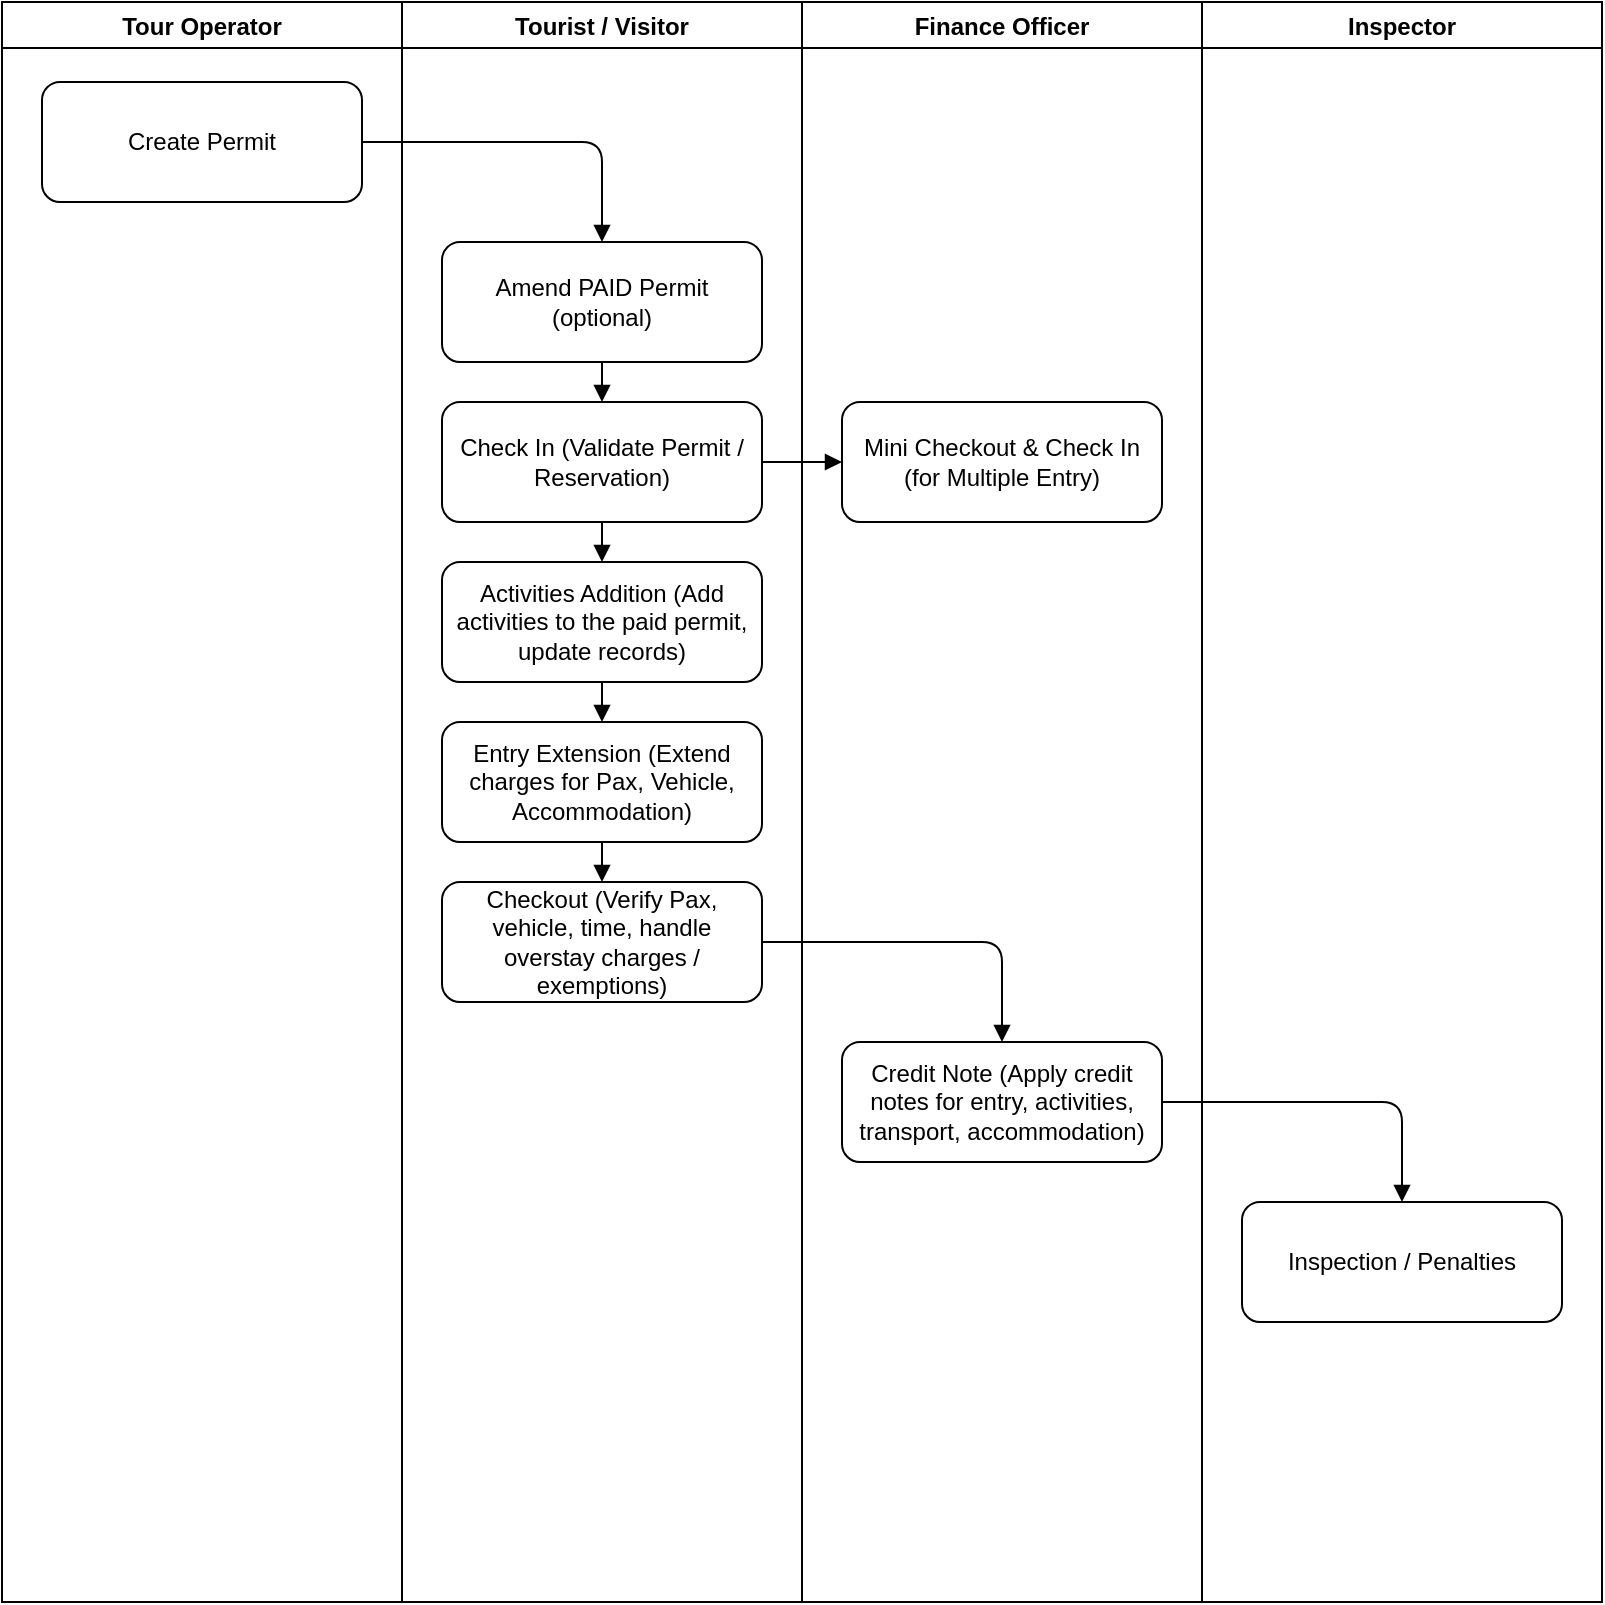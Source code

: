 <?xml version="1.0" encoding="UTF-8"?>
<mxfile>
  <diagram id="swimlane" name="Swimlane Diagram">
    <mxGraphModel dx="1000" dy="1000" grid="1" gridSize="10" guides="1" tooltips="1" connect="1" arrows="1" fold="1" page="1" pageScale="1" pageWidth="827" pageHeight="1169" math="0" shadow="0">
      <root>
        <mxCell id="0"/>
        <mxCell id="1" parent="0"/>
        
        <!-- Swimlanes -->
        <mxCell id="2" value="Tour Operator" style="swimlane" vertex="1" parent="1">
          <mxGeometry x="0" y="0" width="200" height="800" as="geometry"/>
        </mxCell>
        <mxCell id="3" value="Tourist / Visitor" style="swimlane" vertex="1" parent="1">
          <mxGeometry x="200" y="0" width="200" height="800" as="geometry"/>
        </mxCell>
        <mxCell id="4" value="Finance Officer" style="swimlane" vertex="1" parent="1">
          <mxGeometry x="400" y="0" width="200" height="800" as="geometry"/>
        </mxCell>
        <mxCell id="5" value="Inspector" style="swimlane" vertex="1" parent="1">
          <mxGeometry x="600" y="0" width="200" height="800" as="geometry"/>
        </mxCell>
        
        <!-- Flowchart elements -->
        <mxCell id="6" value="Create Permit" style="rounded=1;whiteSpace=wrap;html=1;" vertex="1" parent="2">
          <mxGeometry x="20" y="40" width="160" height="60" as="geometry"/>
        </mxCell>
        <mxCell id="7" value="Amend PAID Permit (optional)" style="rounded=1;whiteSpace=wrap;html=1;" vertex="1" parent="3">
          <mxGeometry x="20" y="120" width="160" height="60" as="geometry"/>
        </mxCell>
        <mxCell id="8" value="Check In (Validate Permit / Reservation)" style="rounded=1;whiteSpace=wrap;html=1;" vertex="1" parent="3">
          <mxGeometry x="20" y="200" width="160" height="60" as="geometry"/>
        </mxCell>
        <mxCell id="9" value="Mini Checkout &amp; Check In (for Multiple Entry)" style="rounded=1;whiteSpace=wrap;html=1;" vertex="1" parent="4">
          <mxGeometry x="20" y="200" width="160" height="60" as="geometry"/>
        </mxCell>
        <mxCell id="10" value="Activities Addition (Add activities to the paid permit, update records)" style="rounded=1;whiteSpace=wrap;html=1;" vertex="1" parent="3">
          <mxGeometry x="20" y="280" width="160" height="60" as="geometry"/>
        </mxCell>
        <mxCell id="11" value="Entry Extension (Extend charges for Pax, Vehicle, Accommodation)" style="rounded=1;whiteSpace=wrap;html=1;" vertex="1" parent="3">
          <mxGeometry x="20" y="360" width="160" height="60" as="geometry"/>
        </mxCell>
        <mxCell id="12" value="Checkout (Verify Pax, vehicle, time, handle overstay charges / exemptions)" style="rounded=1;whiteSpace=wrap;html=1;" vertex="1" parent="3">
          <mxGeometry x="20" y="440" width="160" height="60" as="geometry"/>
        </mxCell>
        <mxCell id="13" value="Credit Note (Apply credit notes for entry, activities, transport, accommodation)" style="rounded=1;whiteSpace=wrap;html=1;" vertex="1" parent="4">
          <mxGeometry x="20" y="520" width="160" height="60" as="geometry"/>
        </mxCell>
        <mxCell id="14" value="Inspection / Penalties" style="rounded=1;whiteSpace=wrap;html=1;" vertex="1" parent="5">
          <mxGeometry x="20" y="600" width="160" height="60" as="geometry"/>
        </mxCell>
        
        <!-- Arrows -->
        <mxCell id="15" style="edgeStyle=orthogonalEdgeStyle;endArrow=block;html=1;" edge="1" parent="1" source="6" target="7">
          <mxGeometry relative="1" as="geometry"/>
        </mxCell>
        <mxCell id="16" style="edgeStyle=orthogonalEdgeStyle;endArrow=block;html=1;" edge="1" parent="1" source="7" target="8">
          <mxGeometry relative="1" as="geometry"/>
        </mxCell>
        <mxCell id="17" style="edgeStyle=orthogonalEdgeStyle;endArrow=block;html=1;" edge="1" parent="1" source="8" target="9">
          <mxGeometry relative="1" as="geometry"/>
        </mxCell>
        <mxCell id="18" style="edgeStyle=orthogonalEdgeStyle;endArrow=block;html=1;" edge="1" parent="1" source="8" target="10">
          <mxGeometry relative="1" as="geometry"/>
        </mxCell>
        <mxCell id="19" style="edgeStyle=orthogonalEdgeStyle;endArrow=block;html=1;" edge="1" parent="1" source="10" target="11">
          <mxGeometry relative="1" as="geometry"/>
        </mxCell>
        <mxCell id="20" style="edgeStyle=orthogonalEdgeStyle;endArrow=block;html=1;" edge="1" parent="1" source="11" target="12">
          <mxGeometry relative="1" as="geometry"/>
        </mxCell>
        <mxCell id="21" style="edgeStyle=orthogonalEdgeStyle;endArrow=block;html=1;" edge="1" parent="1" source="12" target="13">
          <mxGeometry relative="1" as="geometry"/>
        </mxCell>
        <mxCell id="22" style="edgeStyle=orthogonalEdgeStyle;endArrow=block;html=1;" edge="1" parent="1" source="13" target="14">
          <mxGeometry relative="1" as="geometry"/>
        </mxCell>
      </root>
    </mxGraphModel>
  </diagram>
</mxfile>
